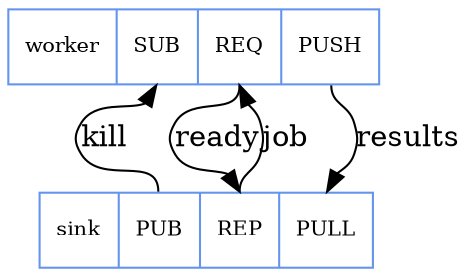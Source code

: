 digraph {
  node [color=cornflowerblue];
  subgraph {
    node [shape=record, fontsize=10.0];
    worker [label="worker | <sub> SUB | <req> REQ | <push> PUSH"];
    sink   [label="sink   | <pub> PUB | <rep> REP | <pull> PULL"];
  }
  subgraph {
    sink:pub    -> worker:sub [label=kill];
    worker:push -> sink:pull  [label=results];
    worker:req  -> sink:rep   [label=ready];
    sink:rep    -> worker:req [label=job];
  }
}
